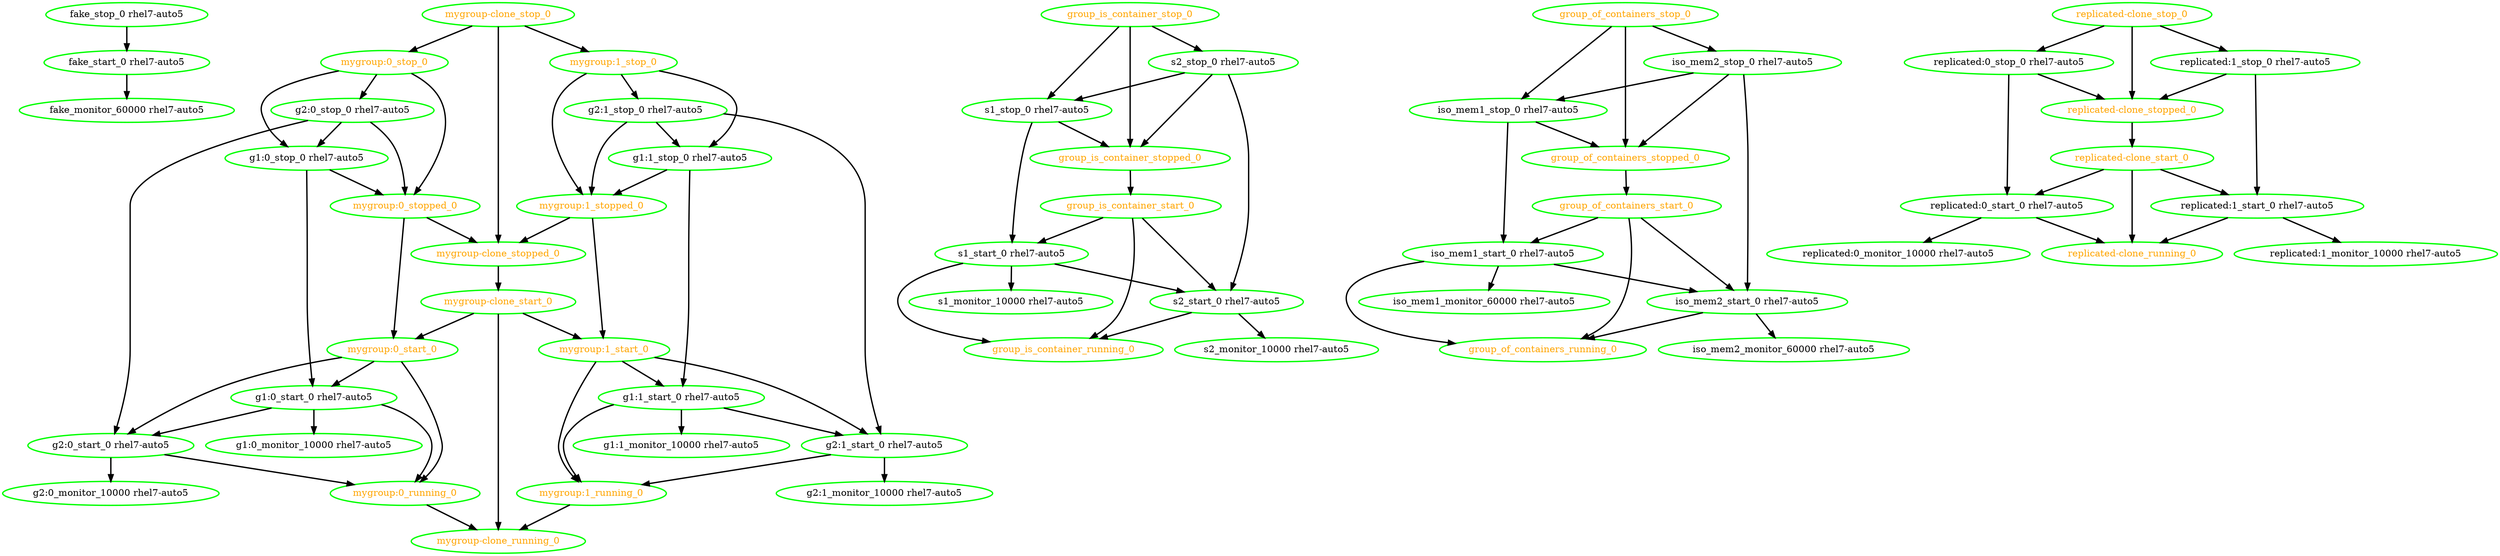  digraph "g" {
"fake_monitor_60000 rhel7-auto5" [ style=bold color="green" fontcolor="black"]
"fake_start_0 rhel7-auto5" -> "fake_monitor_60000 rhel7-auto5" [ style = bold]
"fake_start_0 rhel7-auto5" [ style=bold color="green" fontcolor="black"]
"fake_stop_0 rhel7-auto5" -> "fake_start_0 rhel7-auto5" [ style = bold]
"fake_stop_0 rhel7-auto5" [ style=bold color="green" fontcolor="black"]
"g1:0_monitor_10000 rhel7-auto5" [ style=bold color="green" fontcolor="black"]
"g1:0_start_0 rhel7-auto5" -> "g1:0_monitor_10000 rhel7-auto5" [ style = bold]
"g1:0_start_0 rhel7-auto5" -> "g2:0_start_0 rhel7-auto5" [ style = bold]
"g1:0_start_0 rhel7-auto5" -> "mygroup:0_running_0" [ style = bold]
"g1:0_start_0 rhel7-auto5" [ style=bold color="green" fontcolor="black"]
"g1:0_stop_0 rhel7-auto5" -> "g1:0_start_0 rhel7-auto5" [ style = bold]
"g1:0_stop_0 rhel7-auto5" -> "mygroup:0_stopped_0" [ style = bold]
"g1:0_stop_0 rhel7-auto5" [ style=bold color="green" fontcolor="black"]
"g1:1_monitor_10000 rhel7-auto5" [ style=bold color="green" fontcolor="black"]
"g1:1_start_0 rhel7-auto5" -> "g1:1_monitor_10000 rhel7-auto5" [ style = bold]
"g1:1_start_0 rhel7-auto5" -> "g2:1_start_0 rhel7-auto5" [ style = bold]
"g1:1_start_0 rhel7-auto5" -> "mygroup:1_running_0" [ style = bold]
"g1:1_start_0 rhel7-auto5" [ style=bold color="green" fontcolor="black"]
"g1:1_stop_0 rhel7-auto5" -> "g1:1_start_0 rhel7-auto5" [ style = bold]
"g1:1_stop_0 rhel7-auto5" -> "mygroup:1_stopped_0" [ style = bold]
"g1:1_stop_0 rhel7-auto5" [ style=bold color="green" fontcolor="black"]
"g2:0_monitor_10000 rhel7-auto5" [ style=bold color="green" fontcolor="black"]
"g2:0_start_0 rhel7-auto5" -> "g2:0_monitor_10000 rhel7-auto5" [ style = bold]
"g2:0_start_0 rhel7-auto5" -> "mygroup:0_running_0" [ style = bold]
"g2:0_start_0 rhel7-auto5" [ style=bold color="green" fontcolor="black"]
"g2:0_stop_0 rhel7-auto5" -> "g1:0_stop_0 rhel7-auto5" [ style = bold]
"g2:0_stop_0 rhel7-auto5" -> "g2:0_start_0 rhel7-auto5" [ style = bold]
"g2:0_stop_0 rhel7-auto5" -> "mygroup:0_stopped_0" [ style = bold]
"g2:0_stop_0 rhel7-auto5" [ style=bold color="green" fontcolor="black"]
"g2:1_monitor_10000 rhel7-auto5" [ style=bold color="green" fontcolor="black"]
"g2:1_start_0 rhel7-auto5" -> "g2:1_monitor_10000 rhel7-auto5" [ style = bold]
"g2:1_start_0 rhel7-auto5" -> "mygroup:1_running_0" [ style = bold]
"g2:1_start_0 rhel7-auto5" [ style=bold color="green" fontcolor="black"]
"g2:1_stop_0 rhel7-auto5" -> "g1:1_stop_0 rhel7-auto5" [ style = bold]
"g2:1_stop_0 rhel7-auto5" -> "g2:1_start_0 rhel7-auto5" [ style = bold]
"g2:1_stop_0 rhel7-auto5" -> "mygroup:1_stopped_0" [ style = bold]
"g2:1_stop_0 rhel7-auto5" [ style=bold color="green" fontcolor="black"]
"group_is_container_running_0" [ style=bold color="green" fontcolor="orange"]
"group_is_container_start_0" -> "group_is_container_running_0" [ style = bold]
"group_is_container_start_0" -> "s1_start_0 rhel7-auto5" [ style = bold]
"group_is_container_start_0" -> "s2_start_0 rhel7-auto5" [ style = bold]
"group_is_container_start_0" [ style=bold color="green" fontcolor="orange"]
"group_is_container_stop_0" -> "group_is_container_stopped_0" [ style = bold]
"group_is_container_stop_0" -> "s1_stop_0 rhel7-auto5" [ style = bold]
"group_is_container_stop_0" -> "s2_stop_0 rhel7-auto5" [ style = bold]
"group_is_container_stop_0" [ style=bold color="green" fontcolor="orange"]
"group_is_container_stopped_0" -> "group_is_container_start_0" [ style = bold]
"group_is_container_stopped_0" [ style=bold color="green" fontcolor="orange"]
"group_of_containers_running_0" [ style=bold color="green" fontcolor="orange"]
"group_of_containers_start_0" -> "group_of_containers_running_0" [ style = bold]
"group_of_containers_start_0" -> "iso_mem1_start_0 rhel7-auto5" [ style = bold]
"group_of_containers_start_0" -> "iso_mem2_start_0 rhel7-auto5" [ style = bold]
"group_of_containers_start_0" [ style=bold color="green" fontcolor="orange"]
"group_of_containers_stop_0" -> "group_of_containers_stopped_0" [ style = bold]
"group_of_containers_stop_0" -> "iso_mem1_stop_0 rhel7-auto5" [ style = bold]
"group_of_containers_stop_0" -> "iso_mem2_stop_0 rhel7-auto5" [ style = bold]
"group_of_containers_stop_0" [ style=bold color="green" fontcolor="orange"]
"group_of_containers_stopped_0" -> "group_of_containers_start_0" [ style = bold]
"group_of_containers_stopped_0" [ style=bold color="green" fontcolor="orange"]
"iso_mem1_monitor_60000 rhel7-auto5" [ style=bold color="green" fontcolor="black"]
"iso_mem1_start_0 rhel7-auto5" -> "group_of_containers_running_0" [ style = bold]
"iso_mem1_start_0 rhel7-auto5" -> "iso_mem1_monitor_60000 rhel7-auto5" [ style = bold]
"iso_mem1_start_0 rhel7-auto5" -> "iso_mem2_start_0 rhel7-auto5" [ style = bold]
"iso_mem1_start_0 rhel7-auto5" [ style=bold color="green" fontcolor="black"]
"iso_mem1_stop_0 rhel7-auto5" -> "group_of_containers_stopped_0" [ style = bold]
"iso_mem1_stop_0 rhel7-auto5" -> "iso_mem1_start_0 rhel7-auto5" [ style = bold]
"iso_mem1_stop_0 rhel7-auto5" [ style=bold color="green" fontcolor="black"]
"iso_mem2_monitor_60000 rhel7-auto5" [ style=bold color="green" fontcolor="black"]
"iso_mem2_start_0 rhel7-auto5" -> "group_of_containers_running_0" [ style = bold]
"iso_mem2_start_0 rhel7-auto5" -> "iso_mem2_monitor_60000 rhel7-auto5" [ style = bold]
"iso_mem2_start_0 rhel7-auto5" [ style=bold color="green" fontcolor="black"]
"iso_mem2_stop_0 rhel7-auto5" -> "group_of_containers_stopped_0" [ style = bold]
"iso_mem2_stop_0 rhel7-auto5" -> "iso_mem1_stop_0 rhel7-auto5" [ style = bold]
"iso_mem2_stop_0 rhel7-auto5" -> "iso_mem2_start_0 rhel7-auto5" [ style = bold]
"iso_mem2_stop_0 rhel7-auto5" [ style=bold color="green" fontcolor="black"]
"mygroup-clone_running_0" [ style=bold color="green" fontcolor="orange"]
"mygroup-clone_start_0" -> "mygroup-clone_running_0" [ style = bold]
"mygroup-clone_start_0" -> "mygroup:0_start_0" [ style = bold]
"mygroup-clone_start_0" -> "mygroup:1_start_0" [ style = bold]
"mygroup-clone_start_0" [ style=bold color="green" fontcolor="orange"]
"mygroup-clone_stop_0" -> "mygroup-clone_stopped_0" [ style = bold]
"mygroup-clone_stop_0" -> "mygroup:0_stop_0" [ style = bold]
"mygroup-clone_stop_0" -> "mygroup:1_stop_0" [ style = bold]
"mygroup-clone_stop_0" [ style=bold color="green" fontcolor="orange"]
"mygroup-clone_stopped_0" -> "mygroup-clone_start_0" [ style = bold]
"mygroup-clone_stopped_0" [ style=bold color="green" fontcolor="orange"]
"mygroup:0_running_0" -> "mygroup-clone_running_0" [ style = bold]
"mygroup:0_running_0" [ style=bold color="green" fontcolor="orange"]
"mygroup:0_start_0" -> "g1:0_start_0 rhel7-auto5" [ style = bold]
"mygroup:0_start_0" -> "g2:0_start_0 rhel7-auto5" [ style = bold]
"mygroup:0_start_0" -> "mygroup:0_running_0" [ style = bold]
"mygroup:0_start_0" [ style=bold color="green" fontcolor="orange"]
"mygroup:0_stop_0" -> "g1:0_stop_0 rhel7-auto5" [ style = bold]
"mygroup:0_stop_0" -> "g2:0_stop_0 rhel7-auto5" [ style = bold]
"mygroup:0_stop_0" -> "mygroup:0_stopped_0" [ style = bold]
"mygroup:0_stop_0" [ style=bold color="green" fontcolor="orange"]
"mygroup:0_stopped_0" -> "mygroup-clone_stopped_0" [ style = bold]
"mygroup:0_stopped_0" -> "mygroup:0_start_0" [ style = bold]
"mygroup:0_stopped_0" [ style=bold color="green" fontcolor="orange"]
"mygroup:1_running_0" -> "mygroup-clone_running_0" [ style = bold]
"mygroup:1_running_0" [ style=bold color="green" fontcolor="orange"]
"mygroup:1_start_0" -> "g1:1_start_0 rhel7-auto5" [ style = bold]
"mygroup:1_start_0" -> "g2:1_start_0 rhel7-auto5" [ style = bold]
"mygroup:1_start_0" -> "mygroup:1_running_0" [ style = bold]
"mygroup:1_start_0" [ style=bold color="green" fontcolor="orange"]
"mygroup:1_stop_0" -> "g1:1_stop_0 rhel7-auto5" [ style = bold]
"mygroup:1_stop_0" -> "g2:1_stop_0 rhel7-auto5" [ style = bold]
"mygroup:1_stop_0" -> "mygroup:1_stopped_0" [ style = bold]
"mygroup:1_stop_0" [ style=bold color="green" fontcolor="orange"]
"mygroup:1_stopped_0" -> "mygroup-clone_stopped_0" [ style = bold]
"mygroup:1_stopped_0" -> "mygroup:1_start_0" [ style = bold]
"mygroup:1_stopped_0" [ style=bold color="green" fontcolor="orange"]
"replicated-clone_running_0" [ style=bold color="green" fontcolor="orange"]
"replicated-clone_start_0" -> "replicated-clone_running_0" [ style = bold]
"replicated-clone_start_0" -> "replicated:0_start_0 rhel7-auto5" [ style = bold]
"replicated-clone_start_0" -> "replicated:1_start_0 rhel7-auto5" [ style = bold]
"replicated-clone_start_0" [ style=bold color="green" fontcolor="orange"]
"replicated-clone_stop_0" -> "replicated-clone_stopped_0" [ style = bold]
"replicated-clone_stop_0" -> "replicated:0_stop_0 rhel7-auto5" [ style = bold]
"replicated-clone_stop_0" -> "replicated:1_stop_0 rhel7-auto5" [ style = bold]
"replicated-clone_stop_0" [ style=bold color="green" fontcolor="orange"]
"replicated-clone_stopped_0" -> "replicated-clone_start_0" [ style = bold]
"replicated-clone_stopped_0" [ style=bold color="green" fontcolor="orange"]
"replicated:0_monitor_10000 rhel7-auto5" [ style=bold color="green" fontcolor="black"]
"replicated:0_start_0 rhel7-auto5" -> "replicated-clone_running_0" [ style = bold]
"replicated:0_start_0 rhel7-auto5" -> "replicated:0_monitor_10000 rhel7-auto5" [ style = bold]
"replicated:0_start_0 rhel7-auto5" [ style=bold color="green" fontcolor="black"]
"replicated:0_stop_0 rhel7-auto5" -> "replicated-clone_stopped_0" [ style = bold]
"replicated:0_stop_0 rhel7-auto5" -> "replicated:0_start_0 rhel7-auto5" [ style = bold]
"replicated:0_stop_0 rhel7-auto5" [ style=bold color="green" fontcolor="black"]
"replicated:1_monitor_10000 rhel7-auto5" [ style=bold color="green" fontcolor="black"]
"replicated:1_start_0 rhel7-auto5" -> "replicated-clone_running_0" [ style = bold]
"replicated:1_start_0 rhel7-auto5" -> "replicated:1_monitor_10000 rhel7-auto5" [ style = bold]
"replicated:1_start_0 rhel7-auto5" [ style=bold color="green" fontcolor="black"]
"replicated:1_stop_0 rhel7-auto5" -> "replicated-clone_stopped_0" [ style = bold]
"replicated:1_stop_0 rhel7-auto5" -> "replicated:1_start_0 rhel7-auto5" [ style = bold]
"replicated:1_stop_0 rhel7-auto5" [ style=bold color="green" fontcolor="black"]
"s1_monitor_10000 rhel7-auto5" [ style=bold color="green" fontcolor="black"]
"s1_start_0 rhel7-auto5" -> "group_is_container_running_0" [ style = bold]
"s1_start_0 rhel7-auto5" -> "s1_monitor_10000 rhel7-auto5" [ style = bold]
"s1_start_0 rhel7-auto5" -> "s2_start_0 rhel7-auto5" [ style = bold]
"s1_start_0 rhel7-auto5" [ style=bold color="green" fontcolor="black"]
"s1_stop_0 rhel7-auto5" -> "group_is_container_stopped_0" [ style = bold]
"s1_stop_0 rhel7-auto5" -> "s1_start_0 rhel7-auto5" [ style = bold]
"s1_stop_0 rhel7-auto5" [ style=bold color="green" fontcolor="black"]
"s2_monitor_10000 rhel7-auto5" [ style=bold color="green" fontcolor="black"]
"s2_start_0 rhel7-auto5" -> "group_is_container_running_0" [ style = bold]
"s2_start_0 rhel7-auto5" -> "s2_monitor_10000 rhel7-auto5" [ style = bold]
"s2_start_0 rhel7-auto5" [ style=bold color="green" fontcolor="black"]
"s2_stop_0 rhel7-auto5" -> "group_is_container_stopped_0" [ style = bold]
"s2_stop_0 rhel7-auto5" -> "s1_stop_0 rhel7-auto5" [ style = bold]
"s2_stop_0 rhel7-auto5" -> "s2_start_0 rhel7-auto5" [ style = bold]
"s2_stop_0 rhel7-auto5" [ style=bold color="green" fontcolor="black"]
}
